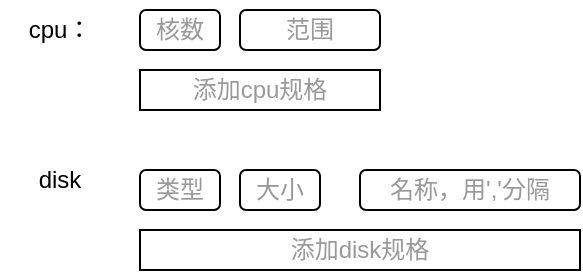 <mxfile version="21.6.8" type="github">
  <diagram name="第 1 页" id="zhBF9TMe9wGpLtexL3rU">
    <mxGraphModel dx="823" dy="539" grid="1" gridSize="10" guides="1" tooltips="1" connect="1" arrows="1" fold="1" page="1" pageScale="1" pageWidth="827" pageHeight="1169" math="0" shadow="0">
      <root>
        <mxCell id="0" />
        <mxCell id="1" parent="0" />
        <mxCell id="tmSFCz0zvi3VENnEucYj-1" value="&lt;font color=&quot;#999999&quot;&gt;核数&lt;/font&gt;" style="rounded=1;whiteSpace=wrap;html=1;" vertex="1" parent="1">
          <mxGeometry x="210" y="110" width="40" height="20" as="geometry" />
        </mxCell>
        <mxCell id="tmSFCz0zvi3VENnEucYj-2" value="cpu：" style="text;html=1;strokeColor=none;fillColor=none;align=center;verticalAlign=middle;whiteSpace=wrap;rounded=0;" vertex="1" parent="1">
          <mxGeometry x="140" y="105" width="60" height="30" as="geometry" />
        </mxCell>
        <mxCell id="tmSFCz0zvi3VENnEucYj-4" value="&lt;font color=&quot;#999999&quot;&gt;范围&lt;/font&gt;" style="rounded=1;whiteSpace=wrap;html=1;" vertex="1" parent="1">
          <mxGeometry x="260" y="110" width="70" height="20" as="geometry" />
        </mxCell>
        <mxCell id="tmSFCz0zvi3VENnEucYj-5" value="&lt;font color=&quot;#999999&quot;&gt;添加cpu规格&lt;/font&gt;" style="rounded=0;whiteSpace=wrap;html=1;" vertex="1" parent="1">
          <mxGeometry x="210" y="140" width="120" height="20" as="geometry" />
        </mxCell>
        <mxCell id="tmSFCz0zvi3VENnEucYj-6" value="disk" style="text;html=1;strokeColor=none;fillColor=none;align=center;verticalAlign=middle;whiteSpace=wrap;rounded=0;" vertex="1" parent="1">
          <mxGeometry x="140" y="180" width="60" height="30" as="geometry" />
        </mxCell>
        <mxCell id="tmSFCz0zvi3VENnEucYj-7" value="&lt;font color=&quot;#999999&quot;&gt;类型&lt;/font&gt;" style="rounded=1;whiteSpace=wrap;html=1;" vertex="1" parent="1">
          <mxGeometry x="210" y="190" width="40" height="20" as="geometry" />
        </mxCell>
        <mxCell id="tmSFCz0zvi3VENnEucYj-8" value="&lt;font color=&quot;#999999&quot;&gt;大小&lt;/font&gt;" style="rounded=1;whiteSpace=wrap;html=1;" vertex="1" parent="1">
          <mxGeometry x="260" y="190" width="40" height="20" as="geometry" />
        </mxCell>
        <mxCell id="tmSFCz0zvi3VENnEucYj-9" value="&lt;font color=&quot;#999999&quot;&gt;名称，用&#39;,&#39;分隔&lt;/font&gt;" style="rounded=1;whiteSpace=wrap;html=1;" vertex="1" parent="1">
          <mxGeometry x="320" y="190" width="110" height="20" as="geometry" />
        </mxCell>
        <mxCell id="tmSFCz0zvi3VENnEucYj-10" value="&lt;font color=&quot;#999999&quot;&gt;添加disk规格&lt;/font&gt;" style="rounded=0;whiteSpace=wrap;html=1;" vertex="1" parent="1">
          <mxGeometry x="210" y="220" width="220" height="20" as="geometry" />
        </mxCell>
      </root>
    </mxGraphModel>
  </diagram>
</mxfile>
